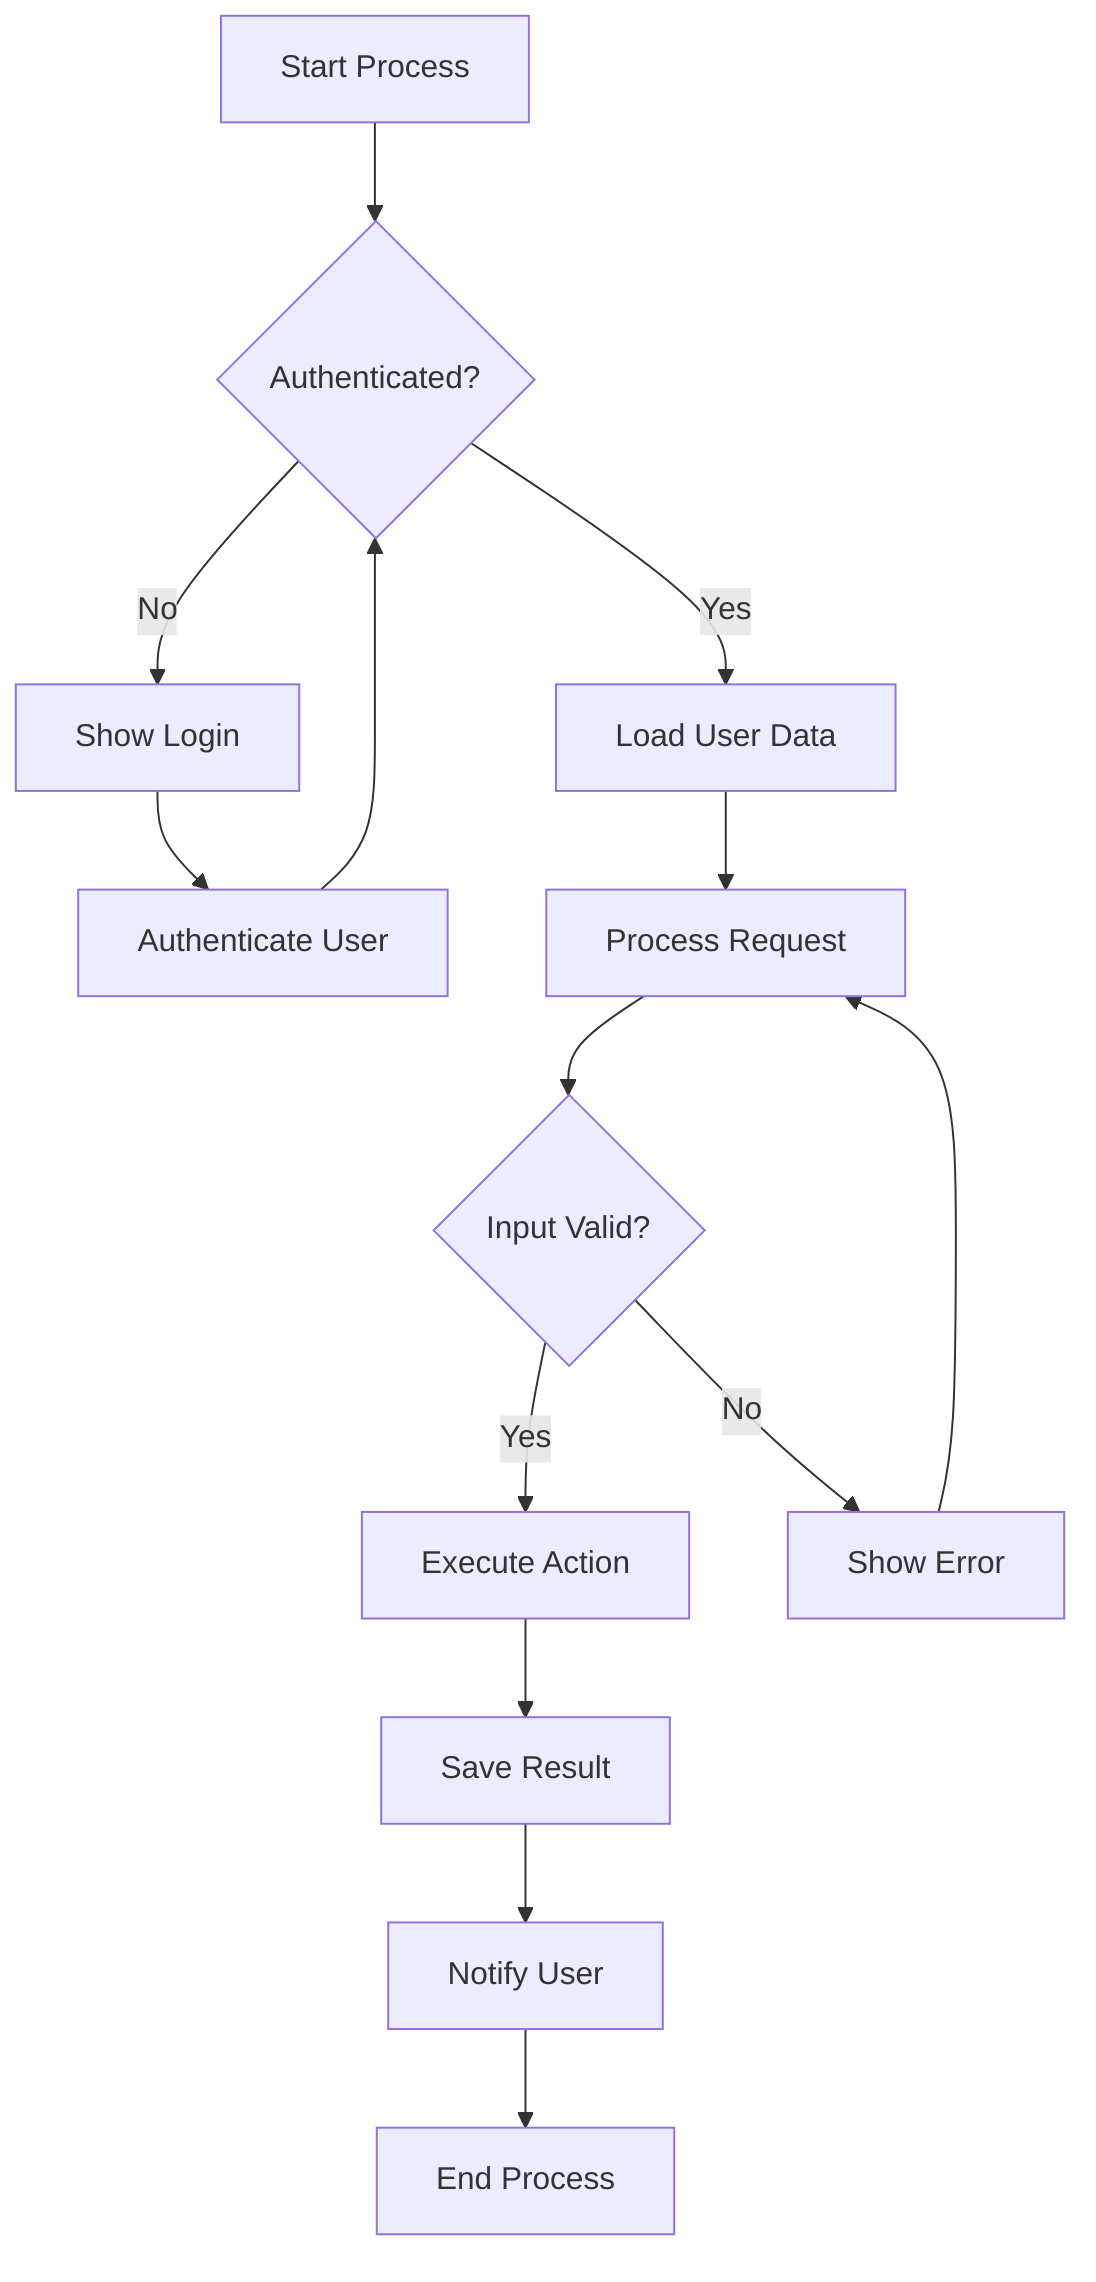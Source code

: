 graph TD
    Start[Start Process] --> CheckAuth{Authenticated?}
    CheckAuth -->|Yes| LoadData[Load User Data]
    CheckAuth -->|No| Login[Show Login]
    Login --> Authenticate[Authenticate User]
    Authenticate --> CheckAuth
    LoadData --> ProcessRequest[Process Request]
    ProcessRequest --> ValidateInput{Input Valid?}
    ValidateInput -->|Yes| ExecuteAction[Execute Action]
    ValidateInput -->|No| ShowError[Show Error]
    ShowError --> ProcessRequest
    ExecuteAction --> SaveResult[Save Result]
    SaveResult --> NotifyUser[Notify User]
    NotifyUser --> End[End Process]